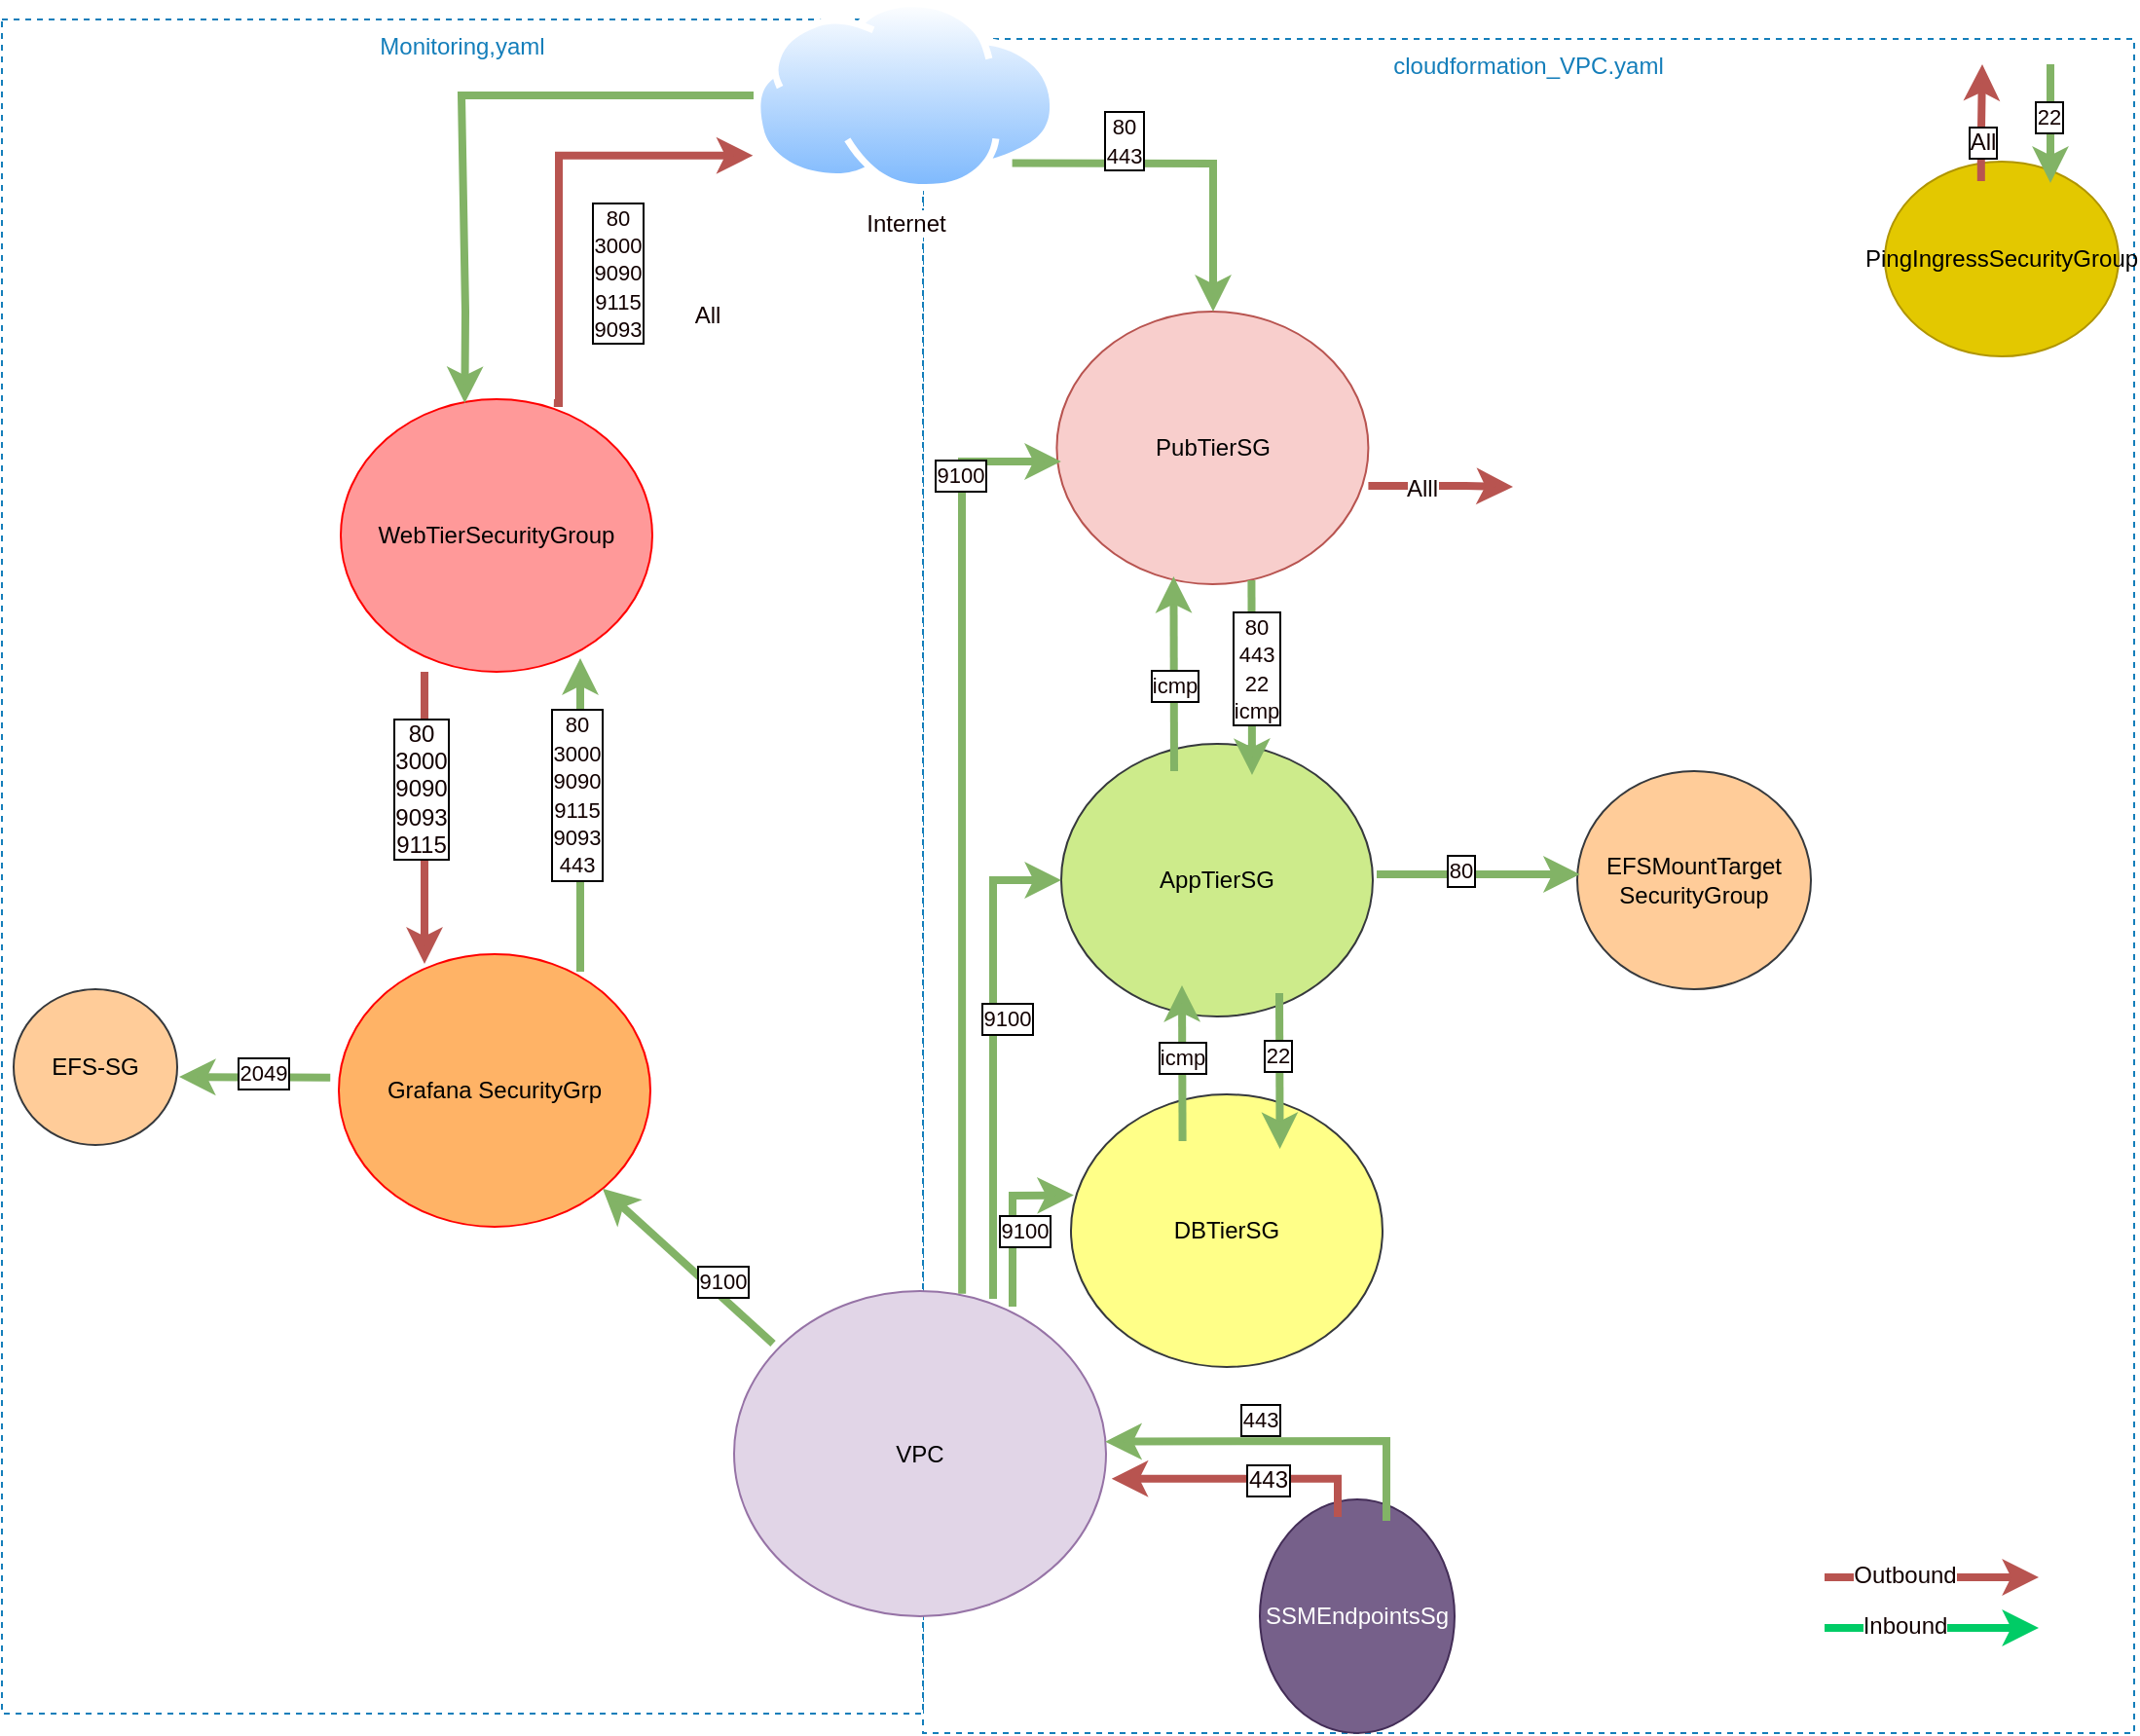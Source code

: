 <mxfile version="20.7.4" type="device"><diagram id="g4hvWSwBxkeny20SDBJ3" name="Page-1"><mxGraphModel dx="2798" dy="2040" grid="1" gridSize="10" guides="1" tooltips="1" connect="1" arrows="1" fold="1" page="1" pageScale="1" pageWidth="850" pageHeight="1100" math="0" shadow="0"><root><mxCell id="0"/><mxCell id="1" parent="0"/><mxCell id="bsJiWuI3lCbxUwp7GGDM-284" value="cloudformation_VPC.yaml" style="strokeColor=#147EBA;dashed=1;verticalAlign=top;fontStyle=0;fontColor=#147EBA;" vertex="1" parent="1"><mxGeometry x="-633" y="-860" width="622" height="870" as="geometry"/></mxCell><mxCell id="bsJiWuI3lCbxUwp7GGDM-283" value="Monitoring,yaml" style="strokeColor=#147EBA;dashed=1;verticalAlign=top;fontStyle=0;fontColor=#147EBA;" vertex="1" parent="1"><mxGeometry x="-1106" y="-870" width="473" height="870" as="geometry"/></mxCell><mxCell id="bsJiWuI3lCbxUwp7GGDM-225" value="" style="edgeStyle=orthogonalEdgeStyle;orthogonalLoop=1;jettySize=auto;html=1;rounded=0;fillColor=#f8cecc;strokeColor=#b85450;strokeWidth=4;entryX=-0.002;entryY=0.814;entryDx=0;entryDy=0;entryPerimeter=0;exitX=0.684;exitY=0.014;exitDx=0;exitDy=0;exitPerimeter=0;" edge="1" parent="1" source="bsJiWuI3lCbxUwp7GGDM-259" target="bsJiWuI3lCbxUwp7GGDM-262"><mxGeometry relative="1" as="geometry"><mxPoint x="-892" y="-669" as="sourcePoint"/><mxPoint x="-818.958" y="-798.988" as="targetPoint"/><Array as="points"><mxPoint x="-820" y="-673"/><mxPoint x="-820" y="-800"/></Array></mxGeometry></mxCell><mxCell id="bsJiWuI3lCbxUwp7GGDM-274" value="All" style="edgeLabel;html=1;align=center;verticalAlign=middle;resizable=0;points=[];fontSize=12;fontColor=#120000;" vertex="1" connectable="0" parent="bsJiWuI3lCbxUwp7GGDM-225"><mxGeometry x="-0.227" y="1" relative="1" as="geometry"><mxPoint x="77" y="41" as="offset"/></mxGeometry></mxCell><mxCell id="bsJiWuI3lCbxUwp7GGDM-242" value="" style="edgeStyle=orthogonalEdgeStyle;orthogonalLoop=1;jettySize=auto;html=1;rounded=0;fillColor=#f8cecc;strokeColor=#b85450;strokeWidth=4;" edge="1" parent="1"><mxGeometry relative="1" as="geometry"><mxPoint x="-889" y="-535" as="sourcePoint"/><mxPoint x="-889" y="-385" as="targetPoint"/></mxGeometry></mxCell><mxCell id="bsJiWuI3lCbxUwp7GGDM-266" value="80&lt;br&gt;3000&lt;br&gt;9090&lt;br&gt;9093&lt;br&gt;9115" style="edgeLabel;html=1;align=center;verticalAlign=middle;resizable=0;points=[];fontSize=12;fontColor=#120000;labelBorderColor=default;" vertex="1" connectable="0" parent="bsJiWuI3lCbxUwp7GGDM-242"><mxGeometry x="-0.2" y="2" relative="1" as="geometry"><mxPoint x="-4" as="offset"/></mxGeometry></mxCell><mxCell id="bsJiWuI3lCbxUwp7GGDM-259" value="WebTierSecurityGroup" style="ellipse;whiteSpace=wrap;html=1;strokeColor=#FF0000;fillColor=#FF9999;" vertex="1" parent="1"><mxGeometry x="-932" y="-675" width="160" height="140" as="geometry"/></mxCell><mxCell id="bsJiWuI3lCbxUwp7GGDM-262" value="&lt;font color=&quot;#120000&quot;&gt;Internet&lt;/font&gt;" style="aspect=fixed;perimeter=ellipsePerimeter;html=1;align=center;shadow=0;dashed=0;spacingTop=3;image;image=img/lib/active_directory/internet_cloud.svg;strokeColor=#FF0000;fontColor=#f10404;" vertex="1" parent="1"><mxGeometry x="-720" y="-880" width="155.71" height="98.1" as="geometry"/></mxCell><mxCell id="bsJiWuI3lCbxUwp7GGDM-265" value="Grafana SecurityGrp" style="ellipse;whiteSpace=wrap;html=1;strokeColor=#FF0000;fillColor=#FFB366;" vertex="1" parent="1"><mxGeometry x="-933" y="-390" width="160" height="140" as="geometry"/></mxCell><mxCell id="bsJiWuI3lCbxUwp7GGDM-267" value="" style="endArrow=classic;html=1;rounded=0;exitX=0;exitY=0.5;exitDx=0;exitDy=0;strokeColor=#82b366;fillColor=#d5e8d4;strokeWidth=4;entryX=0.398;entryY=0.014;entryDx=0;entryDy=0;entryPerimeter=0;" edge="1" parent="1" source="bsJiWuI3lCbxUwp7GGDM-262" target="bsJiWuI3lCbxUwp7GGDM-259"><mxGeometry width="50" height="50" relative="1" as="geometry"><mxPoint x="-929.632" y="-376.002" as="sourcePoint"/><mxPoint x="-930" y="-670" as="targetPoint"/><Array as="points"><mxPoint x="-870" y="-831"/><mxPoint x="-868" y="-720"/></Array></mxGeometry></mxCell><mxCell id="bsJiWuI3lCbxUwp7GGDM-270" value="&lt;span style=&quot;font-size: 11px;&quot;&gt;80&lt;/span&gt;&lt;br style=&quot;border-color: var(--border-color); font-size: 11px;&quot;&gt;&lt;span style=&quot;font-size: 11px;&quot;&gt;3000&lt;/span&gt;&lt;br style=&quot;border-color: var(--border-color); font-size: 11px;&quot;&gt;&lt;span style=&quot;font-size: 11px;&quot;&gt;9090&lt;/span&gt;&lt;br style=&quot;border-color: var(--border-color); font-size: 11px;&quot;&gt;&lt;span style=&quot;font-size: 11px;&quot;&gt;9115&lt;/span&gt;&lt;br style=&quot;border-color: var(--border-color); font-size: 11px;&quot;&gt;&lt;span style=&quot;font-size: 11px;&quot;&gt;9093&lt;/span&gt;" style="edgeLabel;html=1;align=center;verticalAlign=middle;resizable=0;points=[];fontSize=12;fontColor=#120000;labelBorderColor=default;" vertex="1" connectable="0" parent="bsJiWuI3lCbxUwp7GGDM-267"><mxGeometry x="0.314" y="2" relative="1" as="geometry"><mxPoint x="77" y="38" as="offset"/></mxGeometry></mxCell><mxCell id="bsJiWuI3lCbxUwp7GGDM-272" value="" style="endArrow=classic;html=1;rounded=0;strokeColor=#82b366;fillColor=#d5e8d4;strokeWidth=4;" edge="1" parent="1"><mxGeometry width="50" height="50" relative="1" as="geometry"><mxPoint x="-809" y="-381" as="sourcePoint"/><mxPoint x="-808.85" y="-542" as="targetPoint"/><Array as="points"><mxPoint x="-809" y="-381"/><mxPoint x="-809" y="-542"/></Array></mxGeometry></mxCell><mxCell id="bsJiWuI3lCbxUwp7GGDM-273" value="&lt;span style=&quot;font-size: 11px;&quot;&gt;80&lt;/span&gt;&lt;br style=&quot;border-color: var(--border-color); font-size: 11px;&quot;&gt;&lt;span style=&quot;font-size: 11px;&quot;&gt;3000&lt;/span&gt;&lt;br style=&quot;border-color: var(--border-color); font-size: 11px;&quot;&gt;&lt;span style=&quot;font-size: 11px;&quot;&gt;9090&lt;/span&gt;&lt;br style=&quot;border-color: var(--border-color); font-size: 11px;&quot;&gt;&lt;span style=&quot;font-size: 11px;&quot;&gt;9115&lt;/span&gt;&lt;br style=&quot;border-color: var(--border-color); font-size: 11px;&quot;&gt;&lt;span style=&quot;font-size: 11px;&quot;&gt;9093&lt;br&gt;443&lt;br&gt;&lt;/span&gt;" style="edgeLabel;html=1;align=center;verticalAlign=middle;resizable=0;points=[];fontSize=12;fontColor=#120000;labelBorderColor=default;" vertex="1" connectable="0" parent="bsJiWuI3lCbxUwp7GGDM-272"><mxGeometry x="0.314" y="2" relative="1" as="geometry"><mxPoint y="15" as="offset"/></mxGeometry></mxCell><mxCell id="bsJiWuI3lCbxUwp7GGDM-276" value="VPC" style="ellipse;whiteSpace=wrap;html=1;strokeColor=#9673a6;fillColor=#e1d5e7;" vertex="1" parent="1"><mxGeometry x="-730" y="-217" width="191" height="167" as="geometry"/></mxCell><mxCell id="bsJiWuI3lCbxUwp7GGDM-281" value="" style="endArrow=classic;html=1;rounded=0;strokeColor=#82b366;fillColor=#d5e8d4;strokeWidth=4;" edge="1" parent="1" target="bsJiWuI3lCbxUwp7GGDM-265"><mxGeometry width="50" height="50" relative="1" as="geometry"><mxPoint x="-710" y="-190" as="sourcePoint"/><mxPoint x="-840" y="-260" as="targetPoint"/><Array as="points"/></mxGeometry></mxCell><mxCell id="bsJiWuI3lCbxUwp7GGDM-282" value="&lt;span style=&quot;font-size: 11px;&quot;&gt;9100&lt;br&gt;&lt;/span&gt;" style="edgeLabel;html=1;align=center;verticalAlign=middle;resizable=0;points=[];fontSize=12;fontColor=#120000;labelBorderColor=default;" vertex="1" connectable="0" parent="bsJiWuI3lCbxUwp7GGDM-281"><mxGeometry x="0.314" y="2" relative="1" as="geometry"><mxPoint x="32" y="18" as="offset"/></mxGeometry></mxCell><mxCell id="bsJiWuI3lCbxUwp7GGDM-285" value="" style="edgeStyle=orthogonalEdgeStyle;orthogonalLoop=1;jettySize=auto;html=1;rounded=0;fillColor=#f8cecc;strokeColor=#b85450;strokeWidth=4;" edge="1" parent="1"><mxGeometry relative="1" as="geometry"><mxPoint x="-404.29" y="-630.5" as="sourcePoint"/><mxPoint x="-330" y="-630" as="targetPoint"/><Array as="points"><mxPoint x="-354.29" y="-630.5"/><mxPoint x="-354.29" y="-630.5"/></Array></mxGeometry></mxCell><mxCell id="bsJiWuI3lCbxUwp7GGDM-318" value="Alll" style="edgeLabel;html=1;align=center;verticalAlign=middle;resizable=0;points=[];fontSize=12;fontColor=#120000;" vertex="1" connectable="0" parent="bsJiWuI3lCbxUwp7GGDM-285"><mxGeometry x="-0.268" y="-1" relative="1" as="geometry"><mxPoint as="offset"/></mxGeometry></mxCell><mxCell id="bsJiWuI3lCbxUwp7GGDM-287" value="PubTierSG" style="ellipse;whiteSpace=wrap;html=1;strokeColor=#b85450;fillColor=#f8cecc;" vertex="1" parent="1"><mxGeometry x="-564.29" y="-720" width="160" height="140" as="geometry"/></mxCell><mxCell id="bsJiWuI3lCbxUwp7GGDM-288" value="" style="endArrow=classic;html=1;rounded=0;exitX=1;exitY=1;exitDx=0;exitDy=0;strokeColor=#82b366;fillColor=#d5e8d4;strokeWidth=4;" edge="1" parent="1" source="bsJiWuI3lCbxUwp7GGDM-262"><mxGeometry width="50" height="50" relative="1" as="geometry"><mxPoint x="-221.0" y="-789.95" as="sourcePoint"/><mxPoint x="-484" y="-720" as="targetPoint"/><Array as="points"><mxPoint x="-484" y="-796"/></Array></mxGeometry></mxCell><mxCell id="bsJiWuI3lCbxUwp7GGDM-289" value="&lt;span style=&quot;font-size: 11px;&quot;&gt;80&lt;/span&gt;&lt;br style=&quot;border-color: var(--border-color); font-size: 11px;&quot;&gt;&lt;span style=&quot;font-size: 11px;&quot;&gt;443&lt;/span&gt;" style="edgeLabel;html=1;align=center;verticalAlign=middle;resizable=0;points=[];fontSize=12;fontColor=#120000;labelBorderColor=default;" vertex="1" connectable="0" parent="bsJiWuI3lCbxUwp7GGDM-288"><mxGeometry x="0.314" y="2" relative="1" as="geometry"><mxPoint x="-48" y="-27" as="offset"/></mxGeometry></mxCell><mxCell id="bsJiWuI3lCbxUwp7GGDM-290" value="PingIngressSecurityGroup" style="ellipse;whiteSpace=wrap;html=1;strokeColor=#B09500;fillColor=#e3c800;fontColor=#000000;" vertex="1" parent="1"><mxGeometry x="-139" y="-797" width="120" height="100" as="geometry"/></mxCell><mxCell id="bsJiWuI3lCbxUwp7GGDM-291" value="" style="edgeStyle=orthogonalEdgeStyle;orthogonalLoop=1;jettySize=auto;html=1;rounded=0;fillColor=#f8cecc;strokeColor=#b85450;strokeWidth=4;labelBorderColor=default;" edge="1" parent="1"><mxGeometry relative="1" as="geometry"><mxPoint x="-89.59" y="-787" as="sourcePoint"/><mxPoint x="-89" y="-847" as="targetPoint"/><Array as="points"><mxPoint x="-90" y="-807"/><mxPoint x="-89" y="-807"/></Array></mxGeometry></mxCell><mxCell id="bsJiWuI3lCbxUwp7GGDM-292" value="All" style="edgeLabel;html=1;align=center;verticalAlign=middle;resizable=0;points=[];fontSize=12;fontColor=#120000;labelBorderColor=default;" vertex="1" connectable="0" parent="bsJiWuI3lCbxUwp7GGDM-291"><mxGeometry x="-0.227" y="1" relative="1" as="geometry"><mxPoint x="1" y="3" as="offset"/></mxGeometry></mxCell><mxCell id="bsJiWuI3lCbxUwp7GGDM-293" value="" style="endArrow=classic;html=1;rounded=0;strokeColor=#82b366;fillColor=#d5e8d4;strokeWidth=4;" edge="1" parent="1"><mxGeometry width="50" height="50" relative="1" as="geometry"><mxPoint x="-54" y="-847" as="sourcePoint"/><mxPoint x="-54" y="-786" as="targetPoint"/><Array as="points"><mxPoint x="-54" y="-786"/></Array></mxGeometry></mxCell><mxCell id="bsJiWuI3lCbxUwp7GGDM-294" value="&lt;span style=&quot;font-size: 11px;&quot;&gt;22&lt;/span&gt;" style="edgeLabel;html=1;align=center;verticalAlign=middle;resizable=0;points=[];fontSize=12;fontColor=#120000;labelBorderColor=default;" vertex="1" connectable="0" parent="bsJiWuI3lCbxUwp7GGDM-293"><mxGeometry x="0.314" y="2" relative="1" as="geometry"><mxPoint x="-3" y="-13" as="offset"/></mxGeometry></mxCell><mxCell id="bsJiWuI3lCbxUwp7GGDM-302" value="SSMEndpointsSg" style="ellipse;whiteSpace=wrap;html=1;strokeColor=#432D57;fillColor=#76608a;direction=south;fontColor=#ffffff;" vertex="1" parent="1"><mxGeometry x="-460" y="-110" width="100" height="120" as="geometry"/></mxCell><mxCell id="bsJiWuI3lCbxUwp7GGDM-303" value="" style="edgeStyle=orthogonalEdgeStyle;orthogonalLoop=1;jettySize=auto;html=1;rounded=0;fillColor=#f8cecc;strokeColor=#b85450;strokeWidth=4;labelBorderColor=default;entryX=1.015;entryY=0.583;entryDx=0;entryDy=0;entryPerimeter=0;" edge="1" parent="1"><mxGeometry relative="1" as="geometry"><mxPoint x="-420" y="-101" as="sourcePoint"/><mxPoint x="-536.135" y="-120.639" as="targetPoint"/><Array as="points"><mxPoint x="-420" y="-121"/></Array></mxGeometry></mxCell><mxCell id="bsJiWuI3lCbxUwp7GGDM-304" value="443" style="edgeLabel;html=1;align=center;verticalAlign=middle;resizable=0;points=[];fontSize=12;fontColor=#120000;labelBorderColor=default;" vertex="1" connectable="0" parent="bsJiWuI3lCbxUwp7GGDM-303"><mxGeometry x="-0.227" y="1" relative="1" as="geometry"><mxPoint x="-3" y="-1" as="offset"/></mxGeometry></mxCell><mxCell id="bsJiWuI3lCbxUwp7GGDM-305" value="" style="endArrow=classic;html=1;rounded=0;strokeColor=#82b366;fillColor=#d5e8d4;strokeWidth=4;entryX=0.998;entryY=0.463;entryDx=0;entryDy=0;entryPerimeter=0;" edge="1" parent="1" target="bsJiWuI3lCbxUwp7GGDM-276"><mxGeometry x="0.941" y="100" width="50" height="50" relative="1" as="geometry"><mxPoint x="-395" y="-99" as="sourcePoint"/><mxPoint x="-400" y="-160" as="targetPoint"/><Array as="points"><mxPoint x="-395" y="-99"/><mxPoint x="-395" y="-140"/></Array><mxPoint as="offset"/></mxGeometry></mxCell><mxCell id="bsJiWuI3lCbxUwp7GGDM-306" value="&lt;span style=&quot;font-size: 11px;&quot;&gt;443&lt;/span&gt;" style="edgeLabel;html=1;align=center;verticalAlign=middle;resizable=0;points=[];fontSize=12;fontColor=#120000;labelBorderColor=default;" vertex="1" connectable="0" parent="bsJiWuI3lCbxUwp7GGDM-305"><mxGeometry x="0.314" y="2" relative="1" as="geometry"><mxPoint x="16" y="-13" as="offset"/></mxGeometry></mxCell><mxCell id="bsJiWuI3lCbxUwp7GGDM-307" value="" style="endArrow=classic;html=1;rounded=0;exitX=0.613;exitY=0.008;exitDx=0;exitDy=0;strokeColor=#82b366;fillColor=#d5e8d4;strokeWidth=4;entryX=0.014;entryY=0.55;entryDx=0;entryDy=0;exitPerimeter=0;entryPerimeter=0;" edge="1" parent="1" source="bsJiWuI3lCbxUwp7GGDM-276" target="bsJiWuI3lCbxUwp7GGDM-287"><mxGeometry width="50" height="50" relative="1" as="geometry"><mxPoint x="-497.03" y="-390" as="sourcePoint"/><mxPoint x="-600.004" y="-486.159" as="targetPoint"/><Array as="points"><mxPoint x="-613" y="-643"/></Array></mxGeometry></mxCell><mxCell id="bsJiWuI3lCbxUwp7GGDM-308" value="&lt;span style=&quot;font-size: 11px;&quot;&gt;9100&lt;/span&gt;" style="edgeLabel;html=1;align=center;verticalAlign=middle;resizable=0;points=[];fontSize=12;fontColor=#120000;labelBorderColor=default;" vertex="1" connectable="0" parent="bsJiWuI3lCbxUwp7GGDM-307"><mxGeometry x="0.314" y="2" relative="1" as="geometry"><mxPoint x="1" y="-107" as="offset"/></mxGeometry></mxCell><mxCell id="bsJiWuI3lCbxUwp7GGDM-309" value="AppTierSG" style="ellipse;whiteSpace=wrap;html=1;strokeColor=#36393d;fillColor=#cdeb8b;" vertex="1" parent="1"><mxGeometry x="-562" y="-498" width="160" height="140" as="geometry"/></mxCell><mxCell id="bsJiWuI3lCbxUwp7GGDM-310" value="" style="endArrow=classic;html=1;rounded=0;strokeColor=#82b366;fillColor=#d5e8d4;strokeWidth=4;entryX=0.5;entryY=1;entryDx=0;entryDy=0;" edge="1" parent="1"><mxGeometry width="50" height="50" relative="1" as="geometry"><mxPoint x="-504" y="-484" as="sourcePoint"/><mxPoint x="-504.29" y="-584" as="targetPoint"/><Array as="points"/></mxGeometry></mxCell><mxCell id="bsJiWuI3lCbxUwp7GGDM-311" value="&lt;span style=&quot;font-size: 11px;&quot;&gt;icmp&lt;br&gt;&lt;/span&gt;" style="edgeLabel;html=1;align=center;verticalAlign=middle;resizable=0;points=[];fontSize=12;fontColor=#120000;labelBorderColor=default;" vertex="1" connectable="0" parent="bsJiWuI3lCbxUwp7GGDM-310"><mxGeometry x="0.314" y="2" relative="1" as="geometry"><mxPoint x="2" y="21" as="offset"/></mxGeometry></mxCell><mxCell id="bsJiWuI3lCbxUwp7GGDM-312" value="" style="edgeStyle=orthogonalEdgeStyle;orthogonalLoop=1;jettySize=auto;html=1;rounded=0;fillColor=#f8cecc;strokeColor=#b85450;strokeWidth=4;" edge="1" parent="1"><mxGeometry relative="1" as="geometry"><mxPoint x="-170" y="-70" as="sourcePoint"/><mxPoint x="-60" y="-70" as="targetPoint"/><Array as="points"><mxPoint x="-120" y="-70"/><mxPoint x="-120" y="-70"/></Array></mxGeometry></mxCell><mxCell id="bsJiWuI3lCbxUwp7GGDM-313" value="Outbound" style="edgeLabel;html=1;align=center;verticalAlign=middle;resizable=0;points=[];fontSize=12;fontColor=#120000;" vertex="1" connectable="0" parent="bsJiWuI3lCbxUwp7GGDM-312"><mxGeometry x="-0.255" y="1" relative="1" as="geometry"><mxPoint as="offset"/></mxGeometry></mxCell><mxCell id="bsJiWuI3lCbxUwp7GGDM-314" value="" style="edgeStyle=orthogonalEdgeStyle;orthogonalLoop=1;jettySize=auto;html=1;rounded=0;fillColor=#f8cecc;strokeColor=#00CC66;strokeWidth=4;" edge="1" parent="1"><mxGeometry relative="1" as="geometry"><mxPoint x="-170" y="-44" as="sourcePoint"/><mxPoint x="-60" y="-44" as="targetPoint"/><Array as="points"><mxPoint x="-140" y="-44"/><mxPoint x="-140" y="-44"/></Array></mxGeometry></mxCell><mxCell id="bsJiWuI3lCbxUwp7GGDM-315" value="Inbound" style="edgeLabel;html=1;align=center;verticalAlign=middle;resizable=0;points=[];fontSize=12;fontColor=#120000;" vertex="1" connectable="0" parent="bsJiWuI3lCbxUwp7GGDM-314"><mxGeometry x="-0.255" y="1" relative="1" as="geometry"><mxPoint as="offset"/></mxGeometry></mxCell><mxCell id="bsJiWuI3lCbxUwp7GGDM-316" value="" style="endArrow=classic;html=1;rounded=0;exitX=0;exitY=0.564;exitDx=0;exitDy=0;strokeColor=#82b366;fillColor=#d5e8d4;strokeWidth=4;exitPerimeter=0;entryX=0;entryY=0.5;entryDx=0;entryDy=0;" edge="1" parent="1" target="bsJiWuI3lCbxUwp7GGDM-309"><mxGeometry width="50" height="50" relative="1" as="geometry"><mxPoint x="-597" y="-213" as="sourcePoint"/><mxPoint x="-559" y="-374.04" as="targetPoint"/><Array as="points"><mxPoint x="-597" y="-428"/></Array></mxGeometry></mxCell><mxCell id="bsJiWuI3lCbxUwp7GGDM-317" value="&lt;span style=&quot;font-size: 11px;&quot;&gt;9100&lt;/span&gt;" style="edgeLabel;html=1;align=center;verticalAlign=middle;resizable=0;points=[];fontSize=12;fontColor=#120000;labelBorderColor=default;" vertex="1" connectable="0" parent="bsJiWuI3lCbxUwp7GGDM-316"><mxGeometry x="0.314" y="2" relative="1" as="geometry"><mxPoint x="9" y="20" as="offset"/></mxGeometry></mxCell><mxCell id="bsJiWuI3lCbxUwp7GGDM-319" value="" style="endArrow=classic;html=1;rounded=0;strokeColor=#82b366;fillColor=#d5e8d4;strokeWidth=4;entryX=0.5;entryY=1;entryDx=0;entryDy=0;" edge="1" parent="1"><mxGeometry width="50" height="50" relative="1" as="geometry"><mxPoint x="-464.29" y="-582" as="sourcePoint"/><mxPoint x="-464" y="-482" as="targetPoint"/><Array as="points"/></mxGeometry></mxCell><mxCell id="bsJiWuI3lCbxUwp7GGDM-320" value="&lt;span style=&quot;font-size: 11px;&quot;&gt;80&lt;br&gt;443&lt;br&gt;22&lt;br&gt;icmp&lt;br&gt;&lt;/span&gt;" style="edgeLabel;html=1;align=center;verticalAlign=middle;resizable=0;points=[];fontSize=12;fontColor=#120000;labelBorderColor=default;" vertex="1" connectable="0" parent="bsJiWuI3lCbxUwp7GGDM-319"><mxGeometry x="0.314" y="2" relative="1" as="geometry"><mxPoint y="-21" as="offset"/></mxGeometry></mxCell><mxCell id="bsJiWuI3lCbxUwp7GGDM-321" value="DBTierSG" style="ellipse;whiteSpace=wrap;html=1;strokeColor=#36393d;fillColor=#ffff88;" vertex="1" parent="1"><mxGeometry x="-557" y="-318" width="160" height="140" as="geometry"/></mxCell><mxCell id="bsJiWuI3lCbxUwp7GGDM-322" value="" style="endArrow=classic;html=1;rounded=0;strokeColor=#82b366;fillColor=#d5e8d4;strokeWidth=4;" edge="1" parent="1"><mxGeometry width="50" height="50" relative="1" as="geometry"><mxPoint x="-499.71" y="-294" as="sourcePoint"/><mxPoint x="-500" y="-374" as="targetPoint"/><Array as="points"/></mxGeometry></mxCell><mxCell id="bsJiWuI3lCbxUwp7GGDM-323" value="&lt;span style=&quot;font-size: 11px;&quot;&gt;icmp&lt;br&gt;&lt;/span&gt;" style="edgeLabel;html=1;align=center;verticalAlign=middle;resizable=0;points=[];fontSize=12;fontColor=#120000;labelBorderColor=default;" vertex="1" connectable="0" parent="bsJiWuI3lCbxUwp7GGDM-322"><mxGeometry x="0.314" y="2" relative="1" as="geometry"><mxPoint x="2" y="9" as="offset"/></mxGeometry></mxCell><mxCell id="bsJiWuI3lCbxUwp7GGDM-325" value="" style="endArrow=classic;html=1;rounded=0;strokeColor=#82b366;fillColor=#d5e8d4;strokeWidth=4;entryX=0.5;entryY=1;entryDx=0;entryDy=0;" edge="1" parent="1"><mxGeometry x="1" y="142" width="50" height="50" relative="1" as="geometry"><mxPoint x="-450" y="-370" as="sourcePoint"/><mxPoint x="-449.71" y="-290.0" as="targetPoint"/><Array as="points"/><mxPoint x="-138" y="142" as="offset"/></mxGeometry></mxCell><mxCell id="bsJiWuI3lCbxUwp7GGDM-326" value="&lt;span style=&quot;font-size: 11px;&quot;&gt;22&lt;br&gt;&lt;/span&gt;" style="edgeLabel;html=1;align=center;verticalAlign=middle;resizable=0;points=[];fontSize=12;fontColor=#120000;labelBorderColor=default;" vertex="1" connectable="0" parent="bsJiWuI3lCbxUwp7GGDM-325"><mxGeometry x="0.314" y="2" relative="1" as="geometry"><mxPoint x="-3" y="-21" as="offset"/></mxGeometry></mxCell><mxCell id="bsJiWuI3lCbxUwp7GGDM-327" value="" style="endArrow=classic;html=1;rounded=0;exitX=0;exitY=0.564;exitDx=0;exitDy=0;strokeColor=#82b366;fillColor=#d5e8d4;strokeWidth=4;exitPerimeter=0;entryX=0.009;entryY=0.37;entryDx=0;entryDy=0;entryPerimeter=0;" edge="1" parent="1" target="bsJiWuI3lCbxUwp7GGDM-321"><mxGeometry width="50" height="50" relative="1" as="geometry"><mxPoint x="-587" y="-209" as="sourcePoint"/><mxPoint x="-554.44" y="-267.02" as="targetPoint"/><Array as="points"><mxPoint x="-587" y="-266"/></Array></mxGeometry></mxCell><mxCell id="bsJiWuI3lCbxUwp7GGDM-328" value="&lt;span style=&quot;font-size: 11px;&quot;&gt;9100&lt;/span&gt;" style="edgeLabel;html=1;align=center;verticalAlign=middle;resizable=0;points=[];fontSize=12;fontColor=#120000;labelBorderColor=default;" vertex="1" connectable="0" parent="bsJiWuI3lCbxUwp7GGDM-327"><mxGeometry x="0.314" y="2" relative="1" as="geometry"><mxPoint x="5" y="20" as="offset"/></mxGeometry></mxCell><mxCell id="bsJiWuI3lCbxUwp7GGDM-329" value="EFSMountTarget&lt;br&gt;SecurityGroup" style="ellipse;whiteSpace=wrap;html=1;strokeColor=#36393d;fillColor=#ffcc99;" vertex="1" parent="1"><mxGeometry x="-297" y="-484" width="120" height="112" as="geometry"/></mxCell><mxCell id="bsJiWuI3lCbxUwp7GGDM-330" value="" style="endArrow=classic;html=1;rounded=0;strokeColor=#82b366;fillColor=#d5e8d4;strokeWidth=4;" edge="1" parent="1"><mxGeometry x="0.941" y="100" width="50" height="50" relative="1" as="geometry"><mxPoint x="-400" y="-431" as="sourcePoint"/><mxPoint x="-296" y="-431" as="targetPoint"/><Array as="points"><mxPoint x="-295.62" y="-431"/></Array><mxPoint as="offset"/></mxGeometry></mxCell><mxCell id="bsJiWuI3lCbxUwp7GGDM-331" value="&lt;span style=&quot;font-size: 11px;&quot;&gt;80&lt;br&gt;&lt;/span&gt;" style="edgeLabel;html=1;align=center;verticalAlign=middle;resizable=0;points=[];fontSize=12;fontColor=#120000;labelBorderColor=default;" vertex="1" connectable="0" parent="bsJiWuI3lCbxUwp7GGDM-330"><mxGeometry x="0.314" y="2" relative="1" as="geometry"><mxPoint x="-26" as="offset"/></mxGeometry></mxCell><mxCell id="bsJiWuI3lCbxUwp7GGDM-332" value="EFS-SG" style="ellipse;whiteSpace=wrap;html=1;strokeColor=#36393d;fillColor=#ffcc99;" vertex="1" parent="1"><mxGeometry x="-1100" y="-372" width="84" height="80" as="geometry"/></mxCell><mxCell id="bsJiWuI3lCbxUwp7GGDM-333" value="" style="endArrow=classic;html=1;rounded=0;strokeColor=#82b366;fillColor=#d5e8d4;strokeWidth=4;" edge="1" parent="1"><mxGeometry x="0.941" y="100" width="50" height="50" relative="1" as="geometry"><mxPoint x="-937.38" y="-326.59" as="sourcePoint"/><mxPoint x="-1015" y="-327" as="targetPoint"/><Array as="points"><mxPoint x="-937" y="-326.59"/></Array><mxPoint as="offset"/></mxGeometry></mxCell><mxCell id="bsJiWuI3lCbxUwp7GGDM-334" value="&lt;span style=&quot;font-size: 11px;&quot;&gt;2049&lt;br&gt;&lt;/span&gt;" style="edgeLabel;html=1;align=center;verticalAlign=middle;resizable=0;points=[];fontSize=12;fontColor=#120000;labelBorderColor=default;" vertex="1" connectable="0" parent="bsJiWuI3lCbxUwp7GGDM-333"><mxGeometry x="0.314" y="2" relative="1" as="geometry"><mxPoint x="16" y="-4" as="offset"/></mxGeometry></mxCell></root></mxGraphModel></diagram></mxfile>